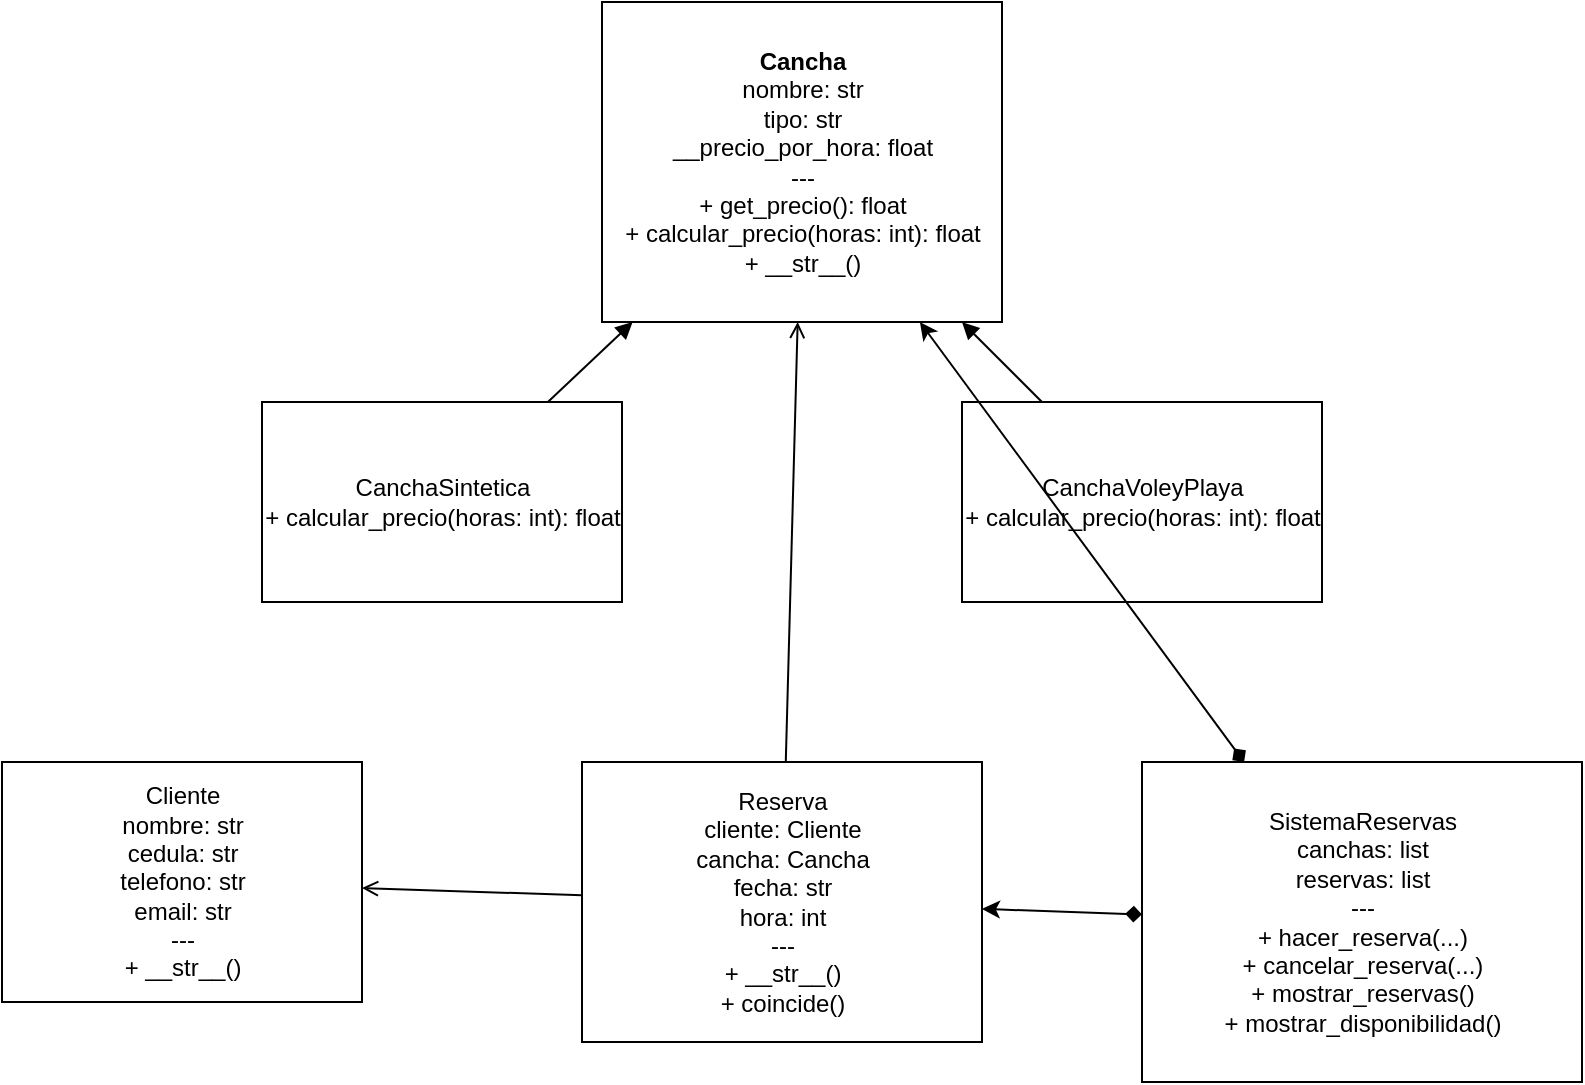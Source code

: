 <?xml version="1.0" encoding="UTF-8"?>
<mxfile>
  <diagram name="Diagrama Clases Vertical" id="topdown001">
    <mxGraphModel dx="1010" dy="720" grid="1" gridSize="10" guides="1" tooltips="1" connect="1" arrows="1" fold="1" page="1" pageScale="1" pageWidth="827" pageHeight="1169">
      <root>
        <mxCell id="0"/>
        <mxCell id="1" parent="0"/>

        <!-- Clase Cancha -->
        <mxCell id="cancha" value="&lt;b&gt;Cancha&lt;/b&gt;&#xa;nombre: str&#xa;tipo: str&#xa;__precio_por_hora: float&#xa;---&#xa;+ get_precio(): float&#xa;+ calcular_precio(horas: int): float&#xa;+ __str__()" style="shape=umlClass;html=1;" vertex="1" parent="1">
          <mxGeometry x="400" y="20" width="200" height="160" as="geometry"/>
        </mxCell>

        <!-- Subclases -->
        <mxCell id="sintetica" value="CanchaSintetica&#xa;+ calcular_precio(horas: int): float" style="shape=umlClass;html=1;" vertex="1" parent="1">
          <mxGeometry x="230" y="220" width="180" height="100" as="geometry"/>
        </mxCell>

        <mxCell id="voley" value="CanchaVoleyPlaya&#xa;+ calcular_precio(horas: int): float" style="shape=umlClass;html=1;" vertex="1" parent="1">
          <mxGeometry x="580" y="220" width="180" height="100" as="geometry"/>
        </mxCell>

        <!-- Herencia -->
        <mxCell id="herencia1" style="endArrow=block;endFill=1;" edge="1" parent="1" source="sintetica" target="cancha">
          <mxGeometry relative="1" as="geometry"/>
        </mxCell>
        <mxCell id="herencia2" style="endArrow=block;endFill=1;" edge="1" parent="1" source="voley" target="cancha">
          <mxGeometry relative="1" as="geometry"/>
        </mxCell>

        <!-- Cliente -->
        <mxCell id="cliente" value="Cliente&#xa;nombre: str&#xa;cedula: str&#xa;telefono: str&#xa;email: str&#xa;---&#xa;+ __str__()" style="shape=umlClass;html=1;" vertex="1" parent="1">
          <mxGeometry x="100" y="400" width="180" height="120" as="geometry"/>
        </mxCell>

        <!-- Reserva -->
        <mxCell id="reserva" value="Reserva&#xa;cliente: Cliente&#xa;cancha: Cancha&#xa;fecha: str&#xa;hora: int&#xa;---&#xa;+ __str__()&#xa;+ coincide()" style="shape=umlClass;html=1;" vertex="1" parent="1">
          <mxGeometry x="390" y="400" width="200" height="140" as="geometry"/>
        </mxCell>

        <!-- Relaciones -->
        <mxCell id="asoc1" style="endArrow=open;" edge="1" parent="1" source="reserva" target="cliente">
          <mxGeometry relative="1" as="geometry"/>
        </mxCell>
        <mxCell id="asoc2" style="endArrow=open;" edge="1" parent="1" source="reserva" target="cancha">
          <mxGeometry relative="1" as="geometry"/>
        </mxCell>

        <!-- SistemaReservas -->
        <mxCell id="sistema" value="SistemaReservas&#xa;canchas: list&#xa;reservas: list&#xa;---&#xa;+ hacer_reserva(...)&#xa;+ cancelar_reserva(...)&#xa;+ mostrar_reservas()&#xa;+ mostrar_disponibilidad()" style="shape=umlClass;html=1;" vertex="1" parent="1">
          <mxGeometry x="670" y="400" width="220" height="160" as="geometry"/>
        </mxCell>

        <!-- Composición -->
        <mxCell id="composicion1" style="startArrow=diamond;" edge="1" parent="1" source="sistema" target="reserva">
          <mxGeometry relative="1" as="geometry"/>
        </mxCell>
        <mxCell id="composicion2" style="startArrow=diamond;" edge="1" parent="1" source="sistema" target="cancha">
          <mxGeometry relative="1" as="geometry"/>
        </mxCell>

      </root>
    </mxGraphModel>
  </diagram>
</mxfile>
